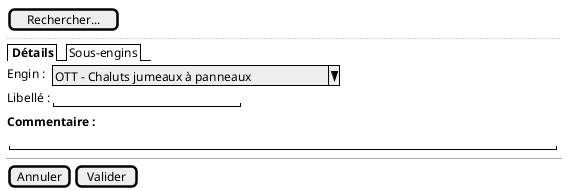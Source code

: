 @startsalt

{
    {
                         | [Rechercher...]
    }
    ..

    {
        {/ <b> Détails | Sous-engins }
    }

    {
      Engin : | { ^ OTT - Chaluts jumeaux à panneaux ^ }
      Libellé : | { "                       " }
    }

    {
        <b>Commentaire :

        { "                                                                    "}
    }

  --

  {
    [Annuler] | [Valider]
  }
}
@endsalt
